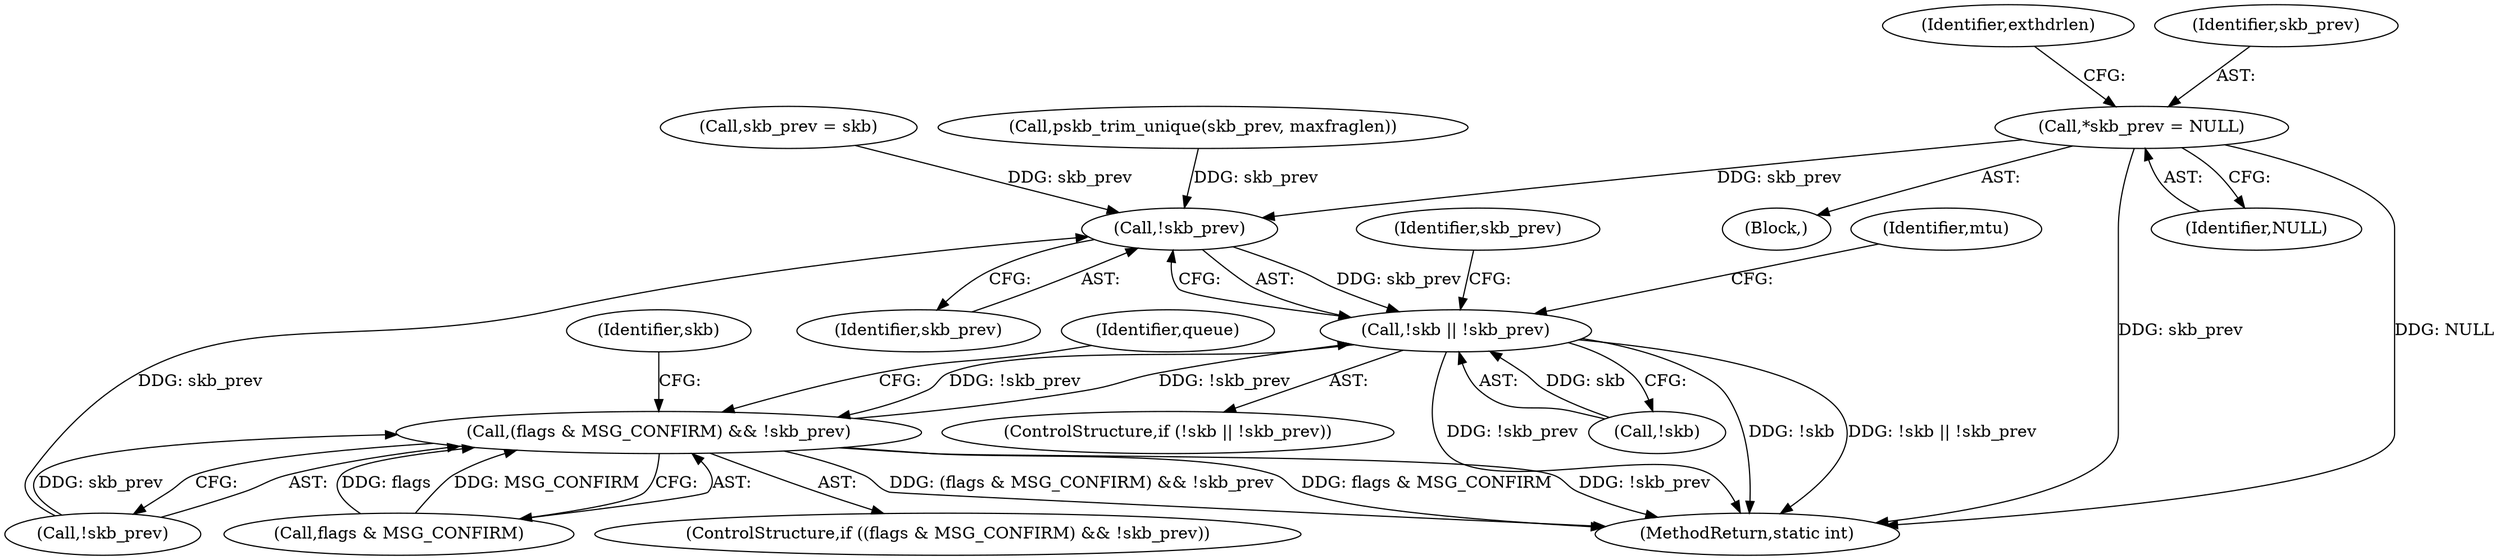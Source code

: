 digraph "0_linux_232cd35d0804cc241eb887bb8d4d9b3b9881c64a@pointer" {
"1000130" [label="(Call,*skb_prev = NULL)"];
"1000568" [label="(Call,!skb_prev)"];
"1000565" [label="(Call,!skb || !skb_prev)"];
"1000883" [label="(Call,(flags & MSG_CONFIRM) && !skb_prev)"];
"1001100" [label="(MethodReturn,static int)"];
"1000580" [label="(Identifier,skb_prev)"];
"1000564" [label="(ControlStructure,if (!skb || !skb_prev))"];
"1000890" [label="(Identifier,skb)"];
"1000893" [label="(Identifier,queue)"];
"1000887" [label="(Call,!skb_prev)"];
"1000568" [label="(Call,!skb_prev)"];
"1000565" [label="(Call,!skb || !skb_prev)"];
"1000884" [label="(Call,flags & MSG_CONFIRM)"];
"1000569" [label="(Identifier,skb_prev)"];
"1000882" [label="(ControlStructure,if ((flags & MSG_CONFIRM) && !skb_prev))"];
"1000127" [label="(Block,)"];
"1000130" [label="(Call,*skb_prev = NULL)"];
"1000566" [label="(Call,!skb)"];
"1000579" [label="(Call,skb_prev = skb)"];
"1000139" [label="(Identifier,exthdrlen)"];
"1000883" [label="(Call,(flags & MSG_CONFIRM) && !skb_prev)"];
"1000132" [label="(Identifier,NULL)"];
"1000572" [label="(Identifier,mtu)"];
"1000838" [label="(Call,pskb_trim_unique(skb_prev, maxfraglen))"];
"1000131" [label="(Identifier,skb_prev)"];
"1000130" -> "1000127"  [label="AST: "];
"1000130" -> "1000132"  [label="CFG: "];
"1000131" -> "1000130"  [label="AST: "];
"1000132" -> "1000130"  [label="AST: "];
"1000139" -> "1000130"  [label="CFG: "];
"1000130" -> "1001100"  [label="DDG: NULL"];
"1000130" -> "1001100"  [label="DDG: skb_prev"];
"1000130" -> "1000568"  [label="DDG: skb_prev"];
"1000568" -> "1000565"  [label="AST: "];
"1000568" -> "1000569"  [label="CFG: "];
"1000569" -> "1000568"  [label="AST: "];
"1000565" -> "1000568"  [label="CFG: "];
"1000568" -> "1000565"  [label="DDG: skb_prev"];
"1000579" -> "1000568"  [label="DDG: skb_prev"];
"1000887" -> "1000568"  [label="DDG: skb_prev"];
"1000838" -> "1000568"  [label="DDG: skb_prev"];
"1000565" -> "1000564"  [label="AST: "];
"1000565" -> "1000566"  [label="CFG: "];
"1000566" -> "1000565"  [label="AST: "];
"1000572" -> "1000565"  [label="CFG: "];
"1000580" -> "1000565"  [label="CFG: "];
"1000565" -> "1001100"  [label="DDG: !skb_prev"];
"1000565" -> "1001100"  [label="DDG: !skb"];
"1000565" -> "1001100"  [label="DDG: !skb || !skb_prev"];
"1000566" -> "1000565"  [label="DDG: skb"];
"1000883" -> "1000565"  [label="DDG: !skb_prev"];
"1000565" -> "1000883"  [label="DDG: !skb_prev"];
"1000883" -> "1000882"  [label="AST: "];
"1000883" -> "1000884"  [label="CFG: "];
"1000883" -> "1000887"  [label="CFG: "];
"1000884" -> "1000883"  [label="AST: "];
"1000887" -> "1000883"  [label="AST: "];
"1000890" -> "1000883"  [label="CFG: "];
"1000893" -> "1000883"  [label="CFG: "];
"1000883" -> "1001100"  [label="DDG: (flags & MSG_CONFIRM) && !skb_prev"];
"1000883" -> "1001100"  [label="DDG: flags & MSG_CONFIRM"];
"1000883" -> "1001100"  [label="DDG: !skb_prev"];
"1000884" -> "1000883"  [label="DDG: flags"];
"1000884" -> "1000883"  [label="DDG: MSG_CONFIRM"];
"1000887" -> "1000883"  [label="DDG: skb_prev"];
}
